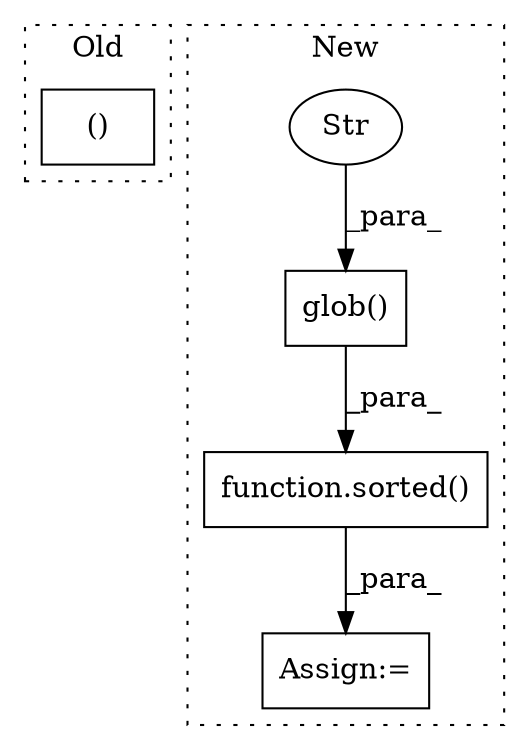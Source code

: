 digraph G {
subgraph cluster0 {
1 [label="()" a="54" s="1938" l="32" shape="box"];
label = "Old";
style="dotted";
}
subgraph cluster1 {
2 [label="glob()" a="75" s="1723,1756" l="16,1" shape="box"];
3 [label="Str" a="66" s="1739" l="17" shape="ellipse"];
4 [label="function.sorted()" a="75" s="1716,1757" l="7,1" shape="box"];
5 [label="Assign:=" a="68" s="1713" l="3" shape="box"];
label = "New";
style="dotted";
}
2 -> 4 [label="_para_"];
3 -> 2 [label="_para_"];
4 -> 5 [label="_para_"];
}